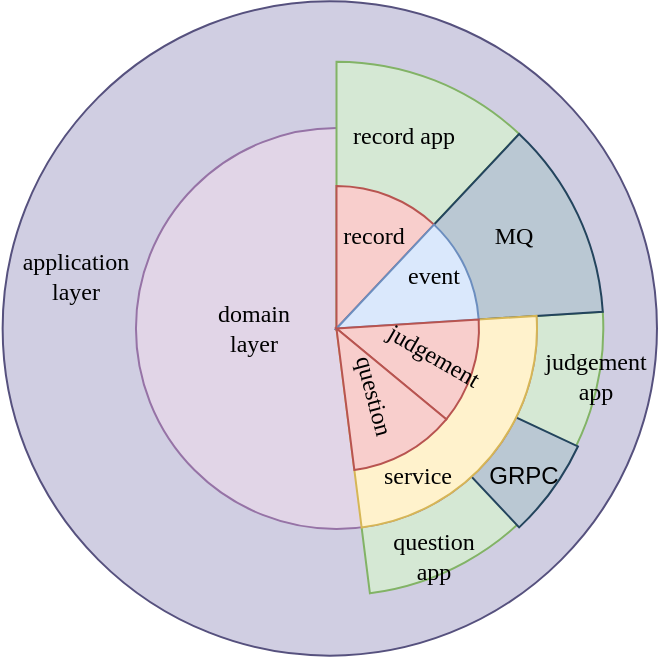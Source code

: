 <mxfile version="24.7.7">
  <diagram name="Page-1" id="D0yitoSqP1dPm0VC_xCv">
    <mxGraphModel dx="896" dy="474" grid="1" gridSize="10" guides="1" tooltips="1" connect="1" arrows="1" fold="1" page="1" pageScale="1" pageWidth="850" pageHeight="1100" math="0" shadow="0">
      <root>
        <mxCell id="0" />
        <mxCell id="1" parent="0" />
        <mxCell id="-jYUmOvEF8XYk1fg6gca-1" value="" style="ellipse;whiteSpace=wrap;html=1;aspect=fixed;verticalAlign=top;horizontal=1;spacingTop=6;direction=west;fillColor=#d0cee2;strokeColor=#56517e;" vertex="1" parent="1">
          <mxGeometry x="224.32" y="87.66" width="327.17" height="327.17" as="geometry" />
        </mxCell>
        <mxCell id="-jYUmOvEF8XYk1fg6gca-58" value="" style="verticalLabelPosition=bottom;verticalAlign=top;html=1;shape=mxgraph.basic.pie;startAngle=0.36;endAngle=0.48;fillColor=#d5e8d4;strokeColor=#82b366;" vertex="1" parent="1">
          <mxGeometry x="257.81" y="117.83" width="266.85" height="266.85" as="geometry" />
        </mxCell>
        <mxCell id="-jYUmOvEF8XYk1fg6gca-40" value="" style="verticalLabelPosition=bottom;verticalAlign=top;html=1;shape=mxgraph.basic.pie;startAngle=0.24;endAngle=0.36;fillColor=#d5e8d4;strokeColor=#82b366;" vertex="1" parent="1">
          <mxGeometry x="257.81" y="117.83" width="266.85" height="266.85" as="geometry" />
        </mxCell>
        <mxCell id="-jYUmOvEF8XYk1fg6gca-60" value="" style="verticalLabelPosition=bottom;verticalAlign=top;html=1;shape=mxgraph.basic.pie;startAngle=0.32;endAngle=0.38;fillColor=#bac8d3;strokeColor=#23445d;" vertex="1" parent="1">
          <mxGeometry x="257.81" y="120" width="266.85" height="266.85" as="geometry" />
        </mxCell>
        <mxCell id="-jYUmOvEF8XYk1fg6gca-2" value="" style="ellipse;whiteSpace=wrap;html=1;aspect=fixed;fillColor=#e1d5e7;strokeColor=#9673a6;labelBorderColor=none;hachureAngle=-41;" vertex="1" parent="1">
          <mxGeometry x="290.98" y="150.99" width="200.5" height="200.5" as="geometry" />
        </mxCell>
        <mxCell id="-jYUmOvEF8XYk1fg6gca-55" value="" style="verticalLabelPosition=bottom;verticalAlign=top;html=1;shape=mxgraph.basic.pie;startAngle=0;endAngle=0.12;fillColor=#d5e8d4;strokeColor=#82b366;" vertex="1" parent="1">
          <mxGeometry x="257.83" y="117.83" width="266.85" height="266.85" as="geometry" />
        </mxCell>
        <mxCell id="-jYUmOvEF8XYk1fg6gca-52" value="" style="verticalLabelPosition=bottom;verticalAlign=top;html=1;shape=mxgraph.basic.pie;startAngle=0.12;endAngle=0.24;fillColor=#bac8d3;strokeColor=#23445d;" vertex="1" parent="1">
          <mxGeometry x="257.81" y="117.82" width="266.85" height="266.85" as="geometry" />
        </mxCell>
        <mxCell id="-jYUmOvEF8XYk1fg6gca-50" value="" style="verticalLabelPosition=bottom;verticalAlign=top;html=1;shape=mxgraph.basic.pie;startAngle=0.24;endAngle=0.48;fillColor=#fff2cc;strokeColor=#d6b656;" vertex="1" parent="1">
          <mxGeometry x="290.99" y="151.01" width="200.5" height="200.5" as="geometry" />
        </mxCell>
        <mxCell id="-jYUmOvEF8XYk1fg6gca-22" value="" style="verticalLabelPosition=bottom;verticalAlign=top;html=1;shape=mxgraph.basic.pie;startAngle=0;endAngle=0.12;fillColor=#f8cecc;strokeColor=#b85450;" vertex="1" parent="1">
          <mxGeometry x="320" y="180" width="142.5" height="142.5" as="geometry" />
        </mxCell>
        <mxCell id="-jYUmOvEF8XYk1fg6gca-25" value="&lt;div&gt;&lt;font face=&quot;Comic Sans MS&quot;&gt;record app&lt;br&gt;&lt;/font&gt;&lt;/div&gt;" style="text;html=1;align=center;verticalAlign=middle;whiteSpace=wrap;rounded=0;" vertex="1" parent="1">
          <mxGeometry x="395" y="140" width="60" height="30" as="geometry" />
        </mxCell>
        <mxCell id="-jYUmOvEF8XYk1fg6gca-28" value="&lt;div&gt;&lt;font face=&quot;Comic Sans MS&quot;&gt;domain layer&lt;br&gt;&lt;/font&gt;&lt;/div&gt;" style="text;html=1;align=center;verticalAlign=middle;whiteSpace=wrap;rounded=0;" vertex="1" parent="1">
          <mxGeometry x="320" y="236.25" width="60" height="30" as="geometry" />
        </mxCell>
        <mxCell id="-jYUmOvEF8XYk1fg6gca-38" value="&lt;font face=&quot;Comic Sans MS&quot;&gt;service&lt;/font&gt;" style="text;html=1;align=center;verticalAlign=middle;whiteSpace=wrap;rounded=0;" vertex="1" parent="1">
          <mxGeometry x="402.49" y="310" width="60" height="30" as="geometry" />
        </mxCell>
        <mxCell id="-jYUmOvEF8XYk1fg6gca-42" value="" style="verticalLabelPosition=bottom;verticalAlign=top;html=1;shape=mxgraph.basic.pie;startAngle=0.12;endAngle=0.24;fillColor=#dae8fc;strokeColor=#6c8ebf;" vertex="1" parent="1">
          <mxGeometry x="319.99" y="180.01" width="142.5" height="142.5" as="geometry" />
        </mxCell>
        <mxCell id="-jYUmOvEF8XYk1fg6gca-43" value="" style="verticalLabelPosition=bottom;verticalAlign=top;html=1;shape=mxgraph.basic.pie;startAngle=0.24;endAngle=0.36;fillColor=#f8cecc;strokeColor=#b85450;" vertex="1" parent="1">
          <mxGeometry x="319.99" y="180.01" width="142.5" height="142.5" as="geometry" />
        </mxCell>
        <mxCell id="-jYUmOvEF8XYk1fg6gca-44" value="" style="verticalLabelPosition=bottom;verticalAlign=top;html=1;shape=mxgraph.basic.pie;startAngle=0.36;endAngle=0.48;fillColor=#f8cecc;strokeColor=#b85450;" vertex="1" parent="1">
          <mxGeometry x="319.99" y="180.01" width="142.5" height="142.5" as="geometry" />
        </mxCell>
        <mxCell id="-jYUmOvEF8XYk1fg6gca-45" value="record" style="text;html=1;align=center;verticalAlign=middle;whiteSpace=wrap;rounded=0;fontFamily=Comic Sans MS;" vertex="1" parent="1">
          <mxGeometry x="380" y="190" width="60" height="30" as="geometry" />
        </mxCell>
        <mxCell id="-jYUmOvEF8XYk1fg6gca-46" value="event" style="text;html=1;align=center;verticalAlign=middle;whiteSpace=wrap;rounded=0;fontFamily=Comic Sans MS;" vertex="1" parent="1">
          <mxGeometry x="410" y="210" width="60" height="30" as="geometry" />
        </mxCell>
        <mxCell id="-jYUmOvEF8XYk1fg6gca-48" value="judgement" style="text;html=1;align=center;verticalAlign=middle;whiteSpace=wrap;rounded=0;fontFamily=Comic Sans MS;rotation=30;" vertex="1" parent="1">
          <mxGeometry x="410" y="250" width="60" height="30" as="geometry" />
        </mxCell>
        <mxCell id="-jYUmOvEF8XYk1fg6gca-49" value="question" style="text;html=1;align=center;verticalAlign=middle;whiteSpace=wrap;rounded=0;fontFamily=Comic Sans MS;rotation=75;" vertex="1" parent="1">
          <mxGeometry x="380" y="270" width="60" height="30" as="geometry" />
        </mxCell>
        <mxCell id="-jYUmOvEF8XYk1fg6gca-54" value="&lt;font face=&quot;Comic Sans MS&quot;&gt;MQ&lt;br&gt;&lt;/font&gt;" style="text;html=1;align=center;verticalAlign=middle;whiteSpace=wrap;rounded=0;" vertex="1" parent="1">
          <mxGeometry x="450" y="190" width="60" height="30" as="geometry" />
        </mxCell>
        <mxCell id="-jYUmOvEF8XYk1fg6gca-57" value="judgement app" style="text;html=1;align=center;verticalAlign=middle;whiteSpace=wrap;rounded=0;fontFamily=Comic Sans MS;" vertex="1" parent="1">
          <mxGeometry x="491.49" y="260" width="60" height="30" as="geometry" />
        </mxCell>
        <mxCell id="-jYUmOvEF8XYk1fg6gca-59" value="question app" style="text;html=1;align=center;verticalAlign=middle;whiteSpace=wrap;rounded=0;fontFamily=Comic Sans MS;" vertex="1" parent="1">
          <mxGeometry x="410" y="350" width="60" height="30" as="geometry" />
        </mxCell>
        <mxCell id="-jYUmOvEF8XYk1fg6gca-61" value="GRPC" style="text;html=1;align=center;verticalAlign=middle;whiteSpace=wrap;rounded=0;" vertex="1" parent="1">
          <mxGeometry x="455" y="310" width="60" height="30" as="geometry" />
        </mxCell>
        <mxCell id="-jYUmOvEF8XYk1fg6gca-62" value="&lt;font face=&quot;Comic Sans MS&quot;&gt;application layer&lt;br&gt;&lt;/font&gt;" style="text;html=1;align=center;verticalAlign=middle;whiteSpace=wrap;rounded=0;" vertex="1" parent="1">
          <mxGeometry x="230.99" y="210" width="60" height="30" as="geometry" />
        </mxCell>
      </root>
    </mxGraphModel>
  </diagram>
</mxfile>
